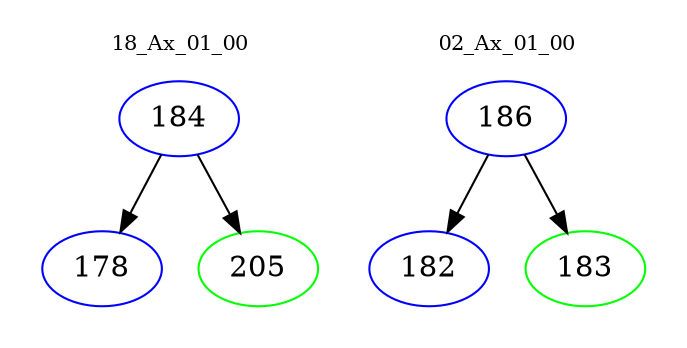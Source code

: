 digraph{
subgraph cluster_0 {
color = white
label = "18_Ax_01_00";
fontsize=10;
T0_184 [label="184", color="blue"]
T0_184 -> T0_178 [color="black"]
T0_178 [label="178", color="blue"]
T0_184 -> T0_205 [color="black"]
T0_205 [label="205", color="green"]
}
subgraph cluster_1 {
color = white
label = "02_Ax_01_00";
fontsize=10;
T1_186 [label="186", color="blue"]
T1_186 -> T1_182 [color="black"]
T1_182 [label="182", color="blue"]
T1_186 -> T1_183 [color="black"]
T1_183 [label="183", color="green"]
}
}

